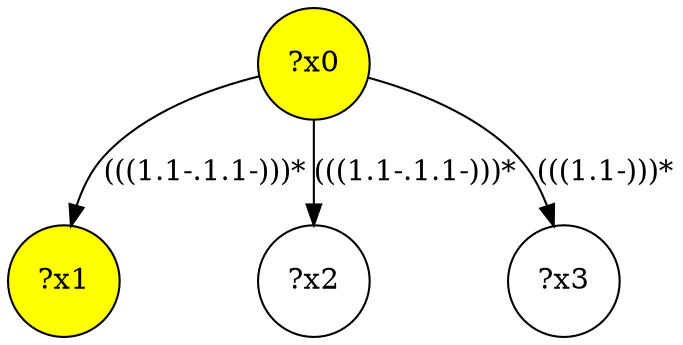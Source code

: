 digraph g {
	x0 [fillcolor="yellow", style="filled," shape=circle, label="?x0"];
	x1 [fillcolor="yellow", style="filled," shape=circle, label="?x1"];
	x0 -> x1 [label="(((1.1-.1.1-)))*"];
	x2 [shape=circle, label="?x2"];
	x0 -> x2 [label="(((1.1-.1.1-)))*"];
	x3 [shape=circle, label="?x3"];
	x0 -> x3 [label="(((1.1-)))*"];
}
